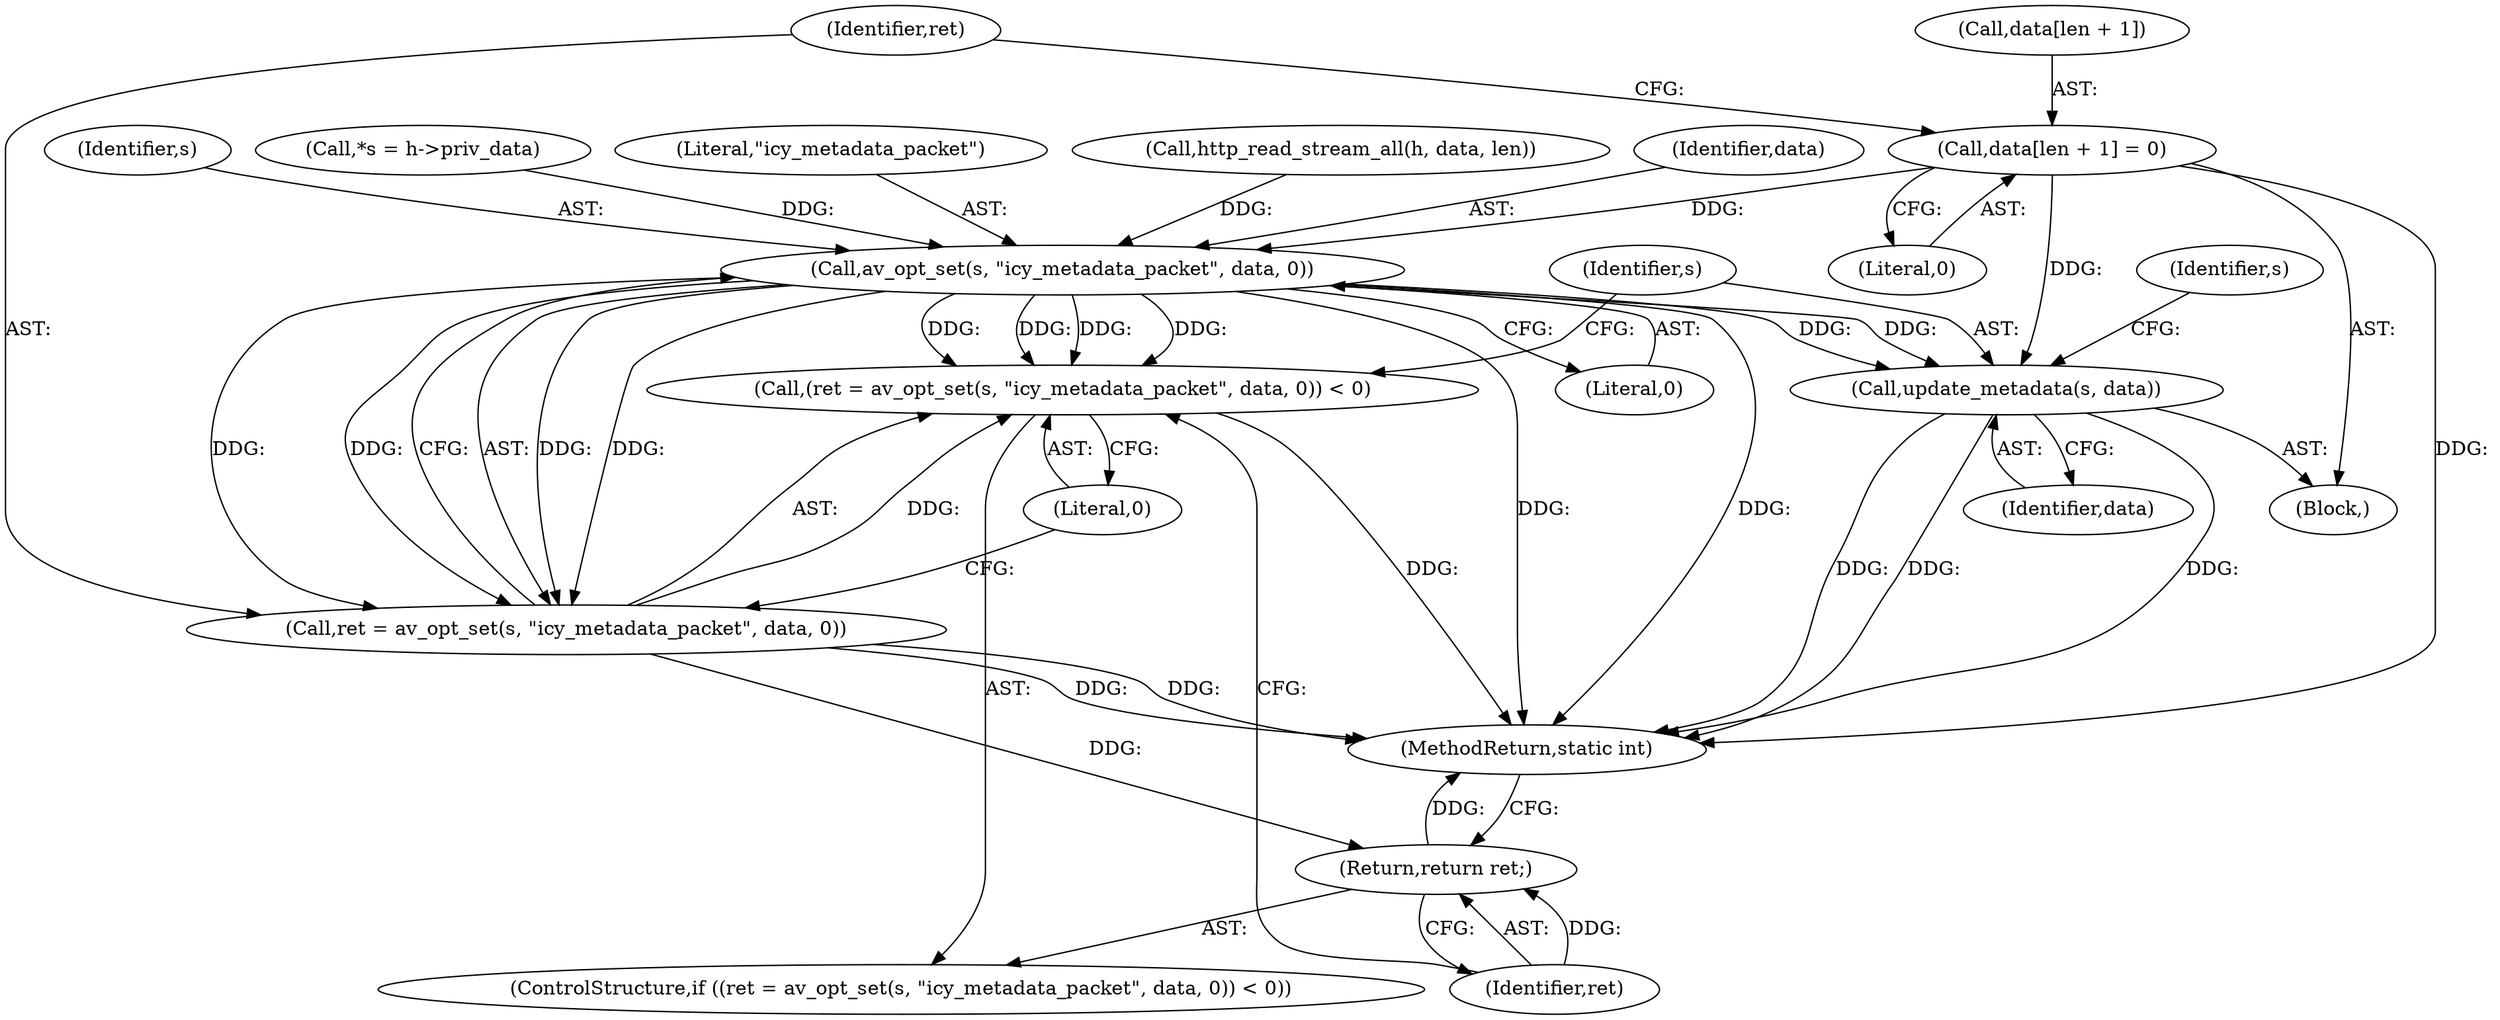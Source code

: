 digraph "0_FFmpeg_2a05c8f813de6f2278827734bf8102291e7484aa_8@array" {
"1000175" [label="(Call,data[len + 1] = 0)"];
"1000186" [label="(Call,av_opt_set(s, \"icy_metadata_packet\", data, 0))"];
"1000183" [label="(Call,(ret = av_opt_set(s, \"icy_metadata_packet\", data, 0)) < 0)"];
"1000184" [label="(Call,ret = av_opt_set(s, \"icy_metadata_packet\", data, 0))"];
"1000192" [label="(Return,return ret;)"];
"1000194" [label="(Call,update_metadata(s, data))"];
"1000193" [label="(Identifier,ret)"];
"1000195" [label="(Identifier,s)"];
"1000185" [label="(Identifier,ret)"];
"1000211" [label="(MethodReturn,static int)"];
"1000187" [label="(Identifier,s)"];
"1000107" [label="(Call,*s = h->priv_data)"];
"1000183" [label="(Call,(ret = av_opt_set(s, \"icy_metadata_packet\", data, 0)) < 0)"];
"1000196" [label="(Identifier,data)"];
"1000194" [label="(Call,update_metadata(s, data))"];
"1000175" [label="(Call,data[len + 1] = 0)"];
"1000176" [label="(Call,data[len + 1])"];
"1000199" [label="(Identifier,s)"];
"1000188" [label="(Literal,\"icy_metadata_packet\")"];
"1000181" [label="(Literal,0)"];
"1000184" [label="(Call,ret = av_opt_set(s, \"icy_metadata_packet\", data, 0))"];
"1000155" [label="(Block,)"];
"1000182" [label="(ControlStructure,if ((ret = av_opt_set(s, \"icy_metadata_packet\", data, 0)) < 0))"];
"1000165" [label="(Call,http_read_stream_all(h, data, len))"];
"1000189" [label="(Identifier,data)"];
"1000191" [label="(Literal,0)"];
"1000186" [label="(Call,av_opt_set(s, \"icy_metadata_packet\", data, 0))"];
"1000190" [label="(Literal,0)"];
"1000192" [label="(Return,return ret;)"];
"1000175" -> "1000155"  [label="AST: "];
"1000175" -> "1000181"  [label="CFG: "];
"1000176" -> "1000175"  [label="AST: "];
"1000181" -> "1000175"  [label="AST: "];
"1000185" -> "1000175"  [label="CFG: "];
"1000175" -> "1000211"  [label="DDG: "];
"1000175" -> "1000186"  [label="DDG: "];
"1000175" -> "1000194"  [label="DDG: "];
"1000186" -> "1000184"  [label="AST: "];
"1000186" -> "1000190"  [label="CFG: "];
"1000187" -> "1000186"  [label="AST: "];
"1000188" -> "1000186"  [label="AST: "];
"1000189" -> "1000186"  [label="AST: "];
"1000190" -> "1000186"  [label="AST: "];
"1000184" -> "1000186"  [label="CFG: "];
"1000186" -> "1000211"  [label="DDG: "];
"1000186" -> "1000211"  [label="DDG: "];
"1000186" -> "1000183"  [label="DDG: "];
"1000186" -> "1000183"  [label="DDG: "];
"1000186" -> "1000183"  [label="DDG: "];
"1000186" -> "1000183"  [label="DDG: "];
"1000186" -> "1000184"  [label="DDG: "];
"1000186" -> "1000184"  [label="DDG: "];
"1000186" -> "1000184"  [label="DDG: "];
"1000186" -> "1000184"  [label="DDG: "];
"1000107" -> "1000186"  [label="DDG: "];
"1000165" -> "1000186"  [label="DDG: "];
"1000186" -> "1000194"  [label="DDG: "];
"1000186" -> "1000194"  [label="DDG: "];
"1000183" -> "1000182"  [label="AST: "];
"1000183" -> "1000191"  [label="CFG: "];
"1000184" -> "1000183"  [label="AST: "];
"1000191" -> "1000183"  [label="AST: "];
"1000193" -> "1000183"  [label="CFG: "];
"1000195" -> "1000183"  [label="CFG: "];
"1000183" -> "1000211"  [label="DDG: "];
"1000184" -> "1000183"  [label="DDG: "];
"1000185" -> "1000184"  [label="AST: "];
"1000191" -> "1000184"  [label="CFG: "];
"1000184" -> "1000211"  [label="DDG: "];
"1000184" -> "1000211"  [label="DDG: "];
"1000184" -> "1000192"  [label="DDG: "];
"1000192" -> "1000182"  [label="AST: "];
"1000192" -> "1000193"  [label="CFG: "];
"1000193" -> "1000192"  [label="AST: "];
"1000211" -> "1000192"  [label="CFG: "];
"1000192" -> "1000211"  [label="DDG: "];
"1000193" -> "1000192"  [label="DDG: "];
"1000194" -> "1000155"  [label="AST: "];
"1000194" -> "1000196"  [label="CFG: "];
"1000195" -> "1000194"  [label="AST: "];
"1000196" -> "1000194"  [label="AST: "];
"1000199" -> "1000194"  [label="CFG: "];
"1000194" -> "1000211"  [label="DDG: "];
"1000194" -> "1000211"  [label="DDG: "];
"1000194" -> "1000211"  [label="DDG: "];
}
